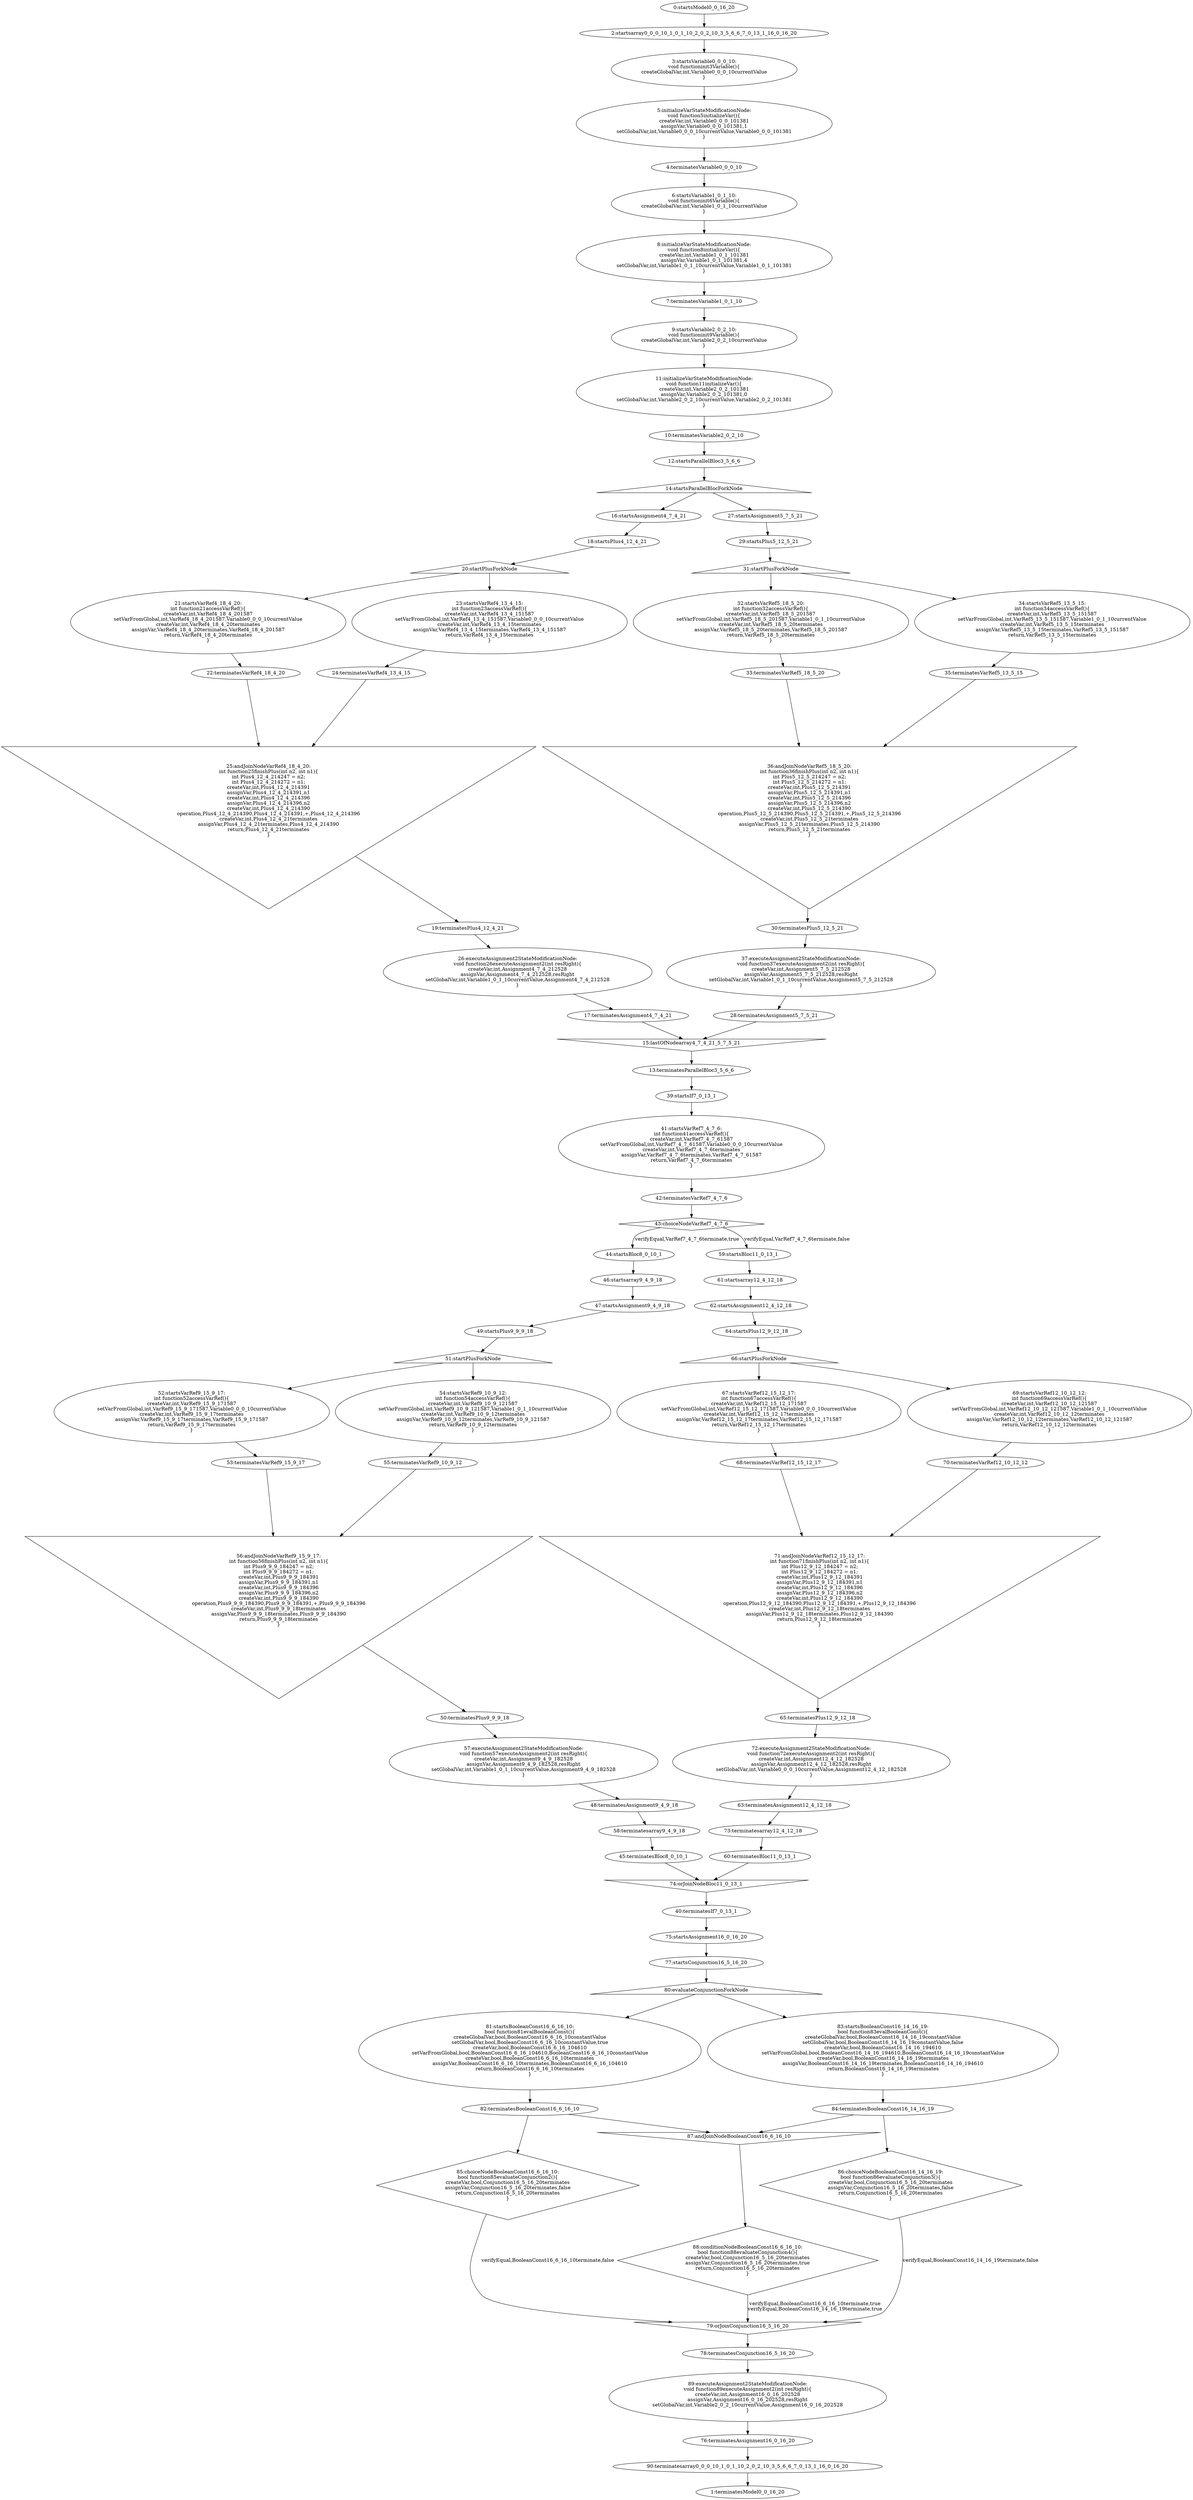 digraph G {
  "0" [label="0:startsModel0_0_16_20" shape="ellipse" ];
  "1" [label="1:terminatesModel0_0_16_20" shape="ellipse" ];
  "2" [label="2:startsarray0_0_0_10_1_0_1_10_2_0_2_10_3_5_6_6_7_0_13_1_16_0_16_20" shape="ellipse" ];
  "3" [label="3:startsVariable0_0_0_10:
void functioninit3Variable(){
createGlobalVar,int,Variable0_0_0_10currentValue
}" shape="ellipse" ];
  "4" [label="4:terminatesVariable0_0_0_10" shape="ellipse" ];
  "5" [label="5:initializeVarStateModificationNode:
void function5initializeVar(){
createVar,int,Variable0_0_0_101381
assignVar,Variable0_0_0_101381,1
setGlobalVar,int,Variable0_0_0_10currentValue,Variable0_0_0_101381
}" shape="ellipse" ];
  "6" [label="6:startsVariable1_0_1_10:
void functioninit6Variable(){
createGlobalVar,int,Variable1_0_1_10currentValue
}" shape="ellipse" ];
  "7" [label="7:terminatesVariable1_0_1_10" shape="ellipse" ];
  "8" [label="8:initializeVarStateModificationNode:
void function8initializeVar(){
createVar,int,Variable1_0_1_101381
assignVar,Variable1_0_1_101381,4
setGlobalVar,int,Variable1_0_1_10currentValue,Variable1_0_1_101381
}" shape="ellipse" ];
  "9" [label="9:startsVariable2_0_2_10:
void functioninit9Variable(){
createGlobalVar,int,Variable2_0_2_10currentValue
}" shape="ellipse" ];
  "10" [label="10:terminatesVariable2_0_2_10" shape="ellipse" ];
  "11" [label="11:initializeVarStateModificationNode:
void function11initializeVar(){
createVar,int,Variable2_0_2_101381
assignVar,Variable2_0_2_101381,0
setGlobalVar,int,Variable2_0_2_10currentValue,Variable2_0_2_101381
}" shape="ellipse" ];
  "12" [label="12:startsParallelBloc3_5_6_6" shape="ellipse" ];
  "13" [label="13:terminatesParallelBloc3_5_6_6" shape="ellipse" ];
  "14" [label="14:startsParallelBlocForkNode" shape="triangle" ];
  "16" [label="16:startsAssignment4_7_4_21" shape="ellipse" ];
  "17" [label="17:terminatesAssignment4_7_4_21" shape="ellipse" ];
  "18" [label="18:startsPlus4_12_4_21" shape="ellipse" ];
  "19" [label="19:terminatesPlus4_12_4_21" shape="ellipse" ];
  "20" [label="20:startPlusForkNode" shape="triangle" ];
  "21" [label="21:startsVarRef4_18_4_20:
int function21accessVarRef(){
createVar,int,VarRef4_18_4_201587
setVarFromGlobal,int,VarRef4_18_4_201587,Variable0_0_0_10currentValue
createVar,int,VarRef4_18_4_20terminates
assignVar,VarRef4_18_4_20terminates,VarRef4_18_4_201587
return,VarRef4_18_4_20terminates
}" shape="ellipse" ];
  "22" [label="22:terminatesVarRef4_18_4_20" shape="ellipse" ];
  "23" [label="23:startsVarRef4_13_4_15:
int function23accessVarRef(){
createVar,int,VarRef4_13_4_151587
setVarFromGlobal,int,VarRef4_13_4_151587,Variable0_0_0_10currentValue
createVar,int,VarRef4_13_4_15terminates
assignVar,VarRef4_13_4_15terminates,VarRef4_13_4_151587
return,VarRef4_13_4_15terminates
}" shape="ellipse" ];
  "24" [label="24:terminatesVarRef4_13_4_15" shape="ellipse" ];
  "25" [label="25:andJoinNodeVarRef4_18_4_20:
int function25finishPlus(int n2, int n1){
int Plus4_12_4_214247 = n2;
int Plus4_12_4_214272 = n1;
createVar,int,Plus4_12_4_214391
assignVar,Plus4_12_4_214391,n1
createVar,int,Plus4_12_4_214396
assignVar,Plus4_12_4_214396,n2
createVar,int,Plus4_12_4_214390
operation,Plus4_12_4_214390,Plus4_12_4_214391,+,Plus4_12_4_214396
createVar,int,Plus4_12_4_21terminates
assignVar,Plus4_12_4_21terminates,Plus4_12_4_214390
return,Plus4_12_4_21terminates
}" shape="invtriangle" ];
  "26" [label="26:executeAssignment2StateModificationNode:
void function26executeAssignment2(int resRight){
createVar,int,Assignment4_7_4_212528
assignVar,Assignment4_7_4_212528,resRight
setGlobalVar,int,Variable1_0_1_10currentValue,Assignment4_7_4_212528
}" shape="ellipse" ];
  "27" [label="27:startsAssignment5_7_5_21" shape="ellipse" ];
  "28" [label="28:terminatesAssignment5_7_5_21" shape="ellipse" ];
  "29" [label="29:startsPlus5_12_5_21" shape="ellipse" ];
  "30" [label="30:terminatesPlus5_12_5_21" shape="ellipse" ];
  "31" [label="31:startPlusForkNode" shape="triangle" ];
  "32" [label="32:startsVarRef5_18_5_20:
int function32accessVarRef(){
createVar,int,VarRef5_18_5_201587
setVarFromGlobal,int,VarRef5_18_5_201587,Variable1_0_1_10currentValue
createVar,int,VarRef5_18_5_20terminates
assignVar,VarRef5_18_5_20terminates,VarRef5_18_5_201587
return,VarRef5_18_5_20terminates
}" shape="ellipse" ];
  "33" [label="33:terminatesVarRef5_18_5_20" shape="ellipse" ];
  "34" [label="34:startsVarRef5_13_5_15:
int function34accessVarRef(){
createVar,int,VarRef5_13_5_151587
setVarFromGlobal,int,VarRef5_13_5_151587,Variable1_0_1_10currentValue
createVar,int,VarRef5_13_5_15terminates
assignVar,VarRef5_13_5_15terminates,VarRef5_13_5_151587
return,VarRef5_13_5_15terminates
}" shape="ellipse" ];
  "35" [label="35:terminatesVarRef5_13_5_15" shape="ellipse" ];
  "36" [label="36:andJoinNodeVarRef5_18_5_20:
int function36finishPlus(int n2, int n1){
int Plus5_12_5_214247 = n2;
int Plus5_12_5_214272 = n1;
createVar,int,Plus5_12_5_214391
assignVar,Plus5_12_5_214391,n1
createVar,int,Plus5_12_5_214396
assignVar,Plus5_12_5_214396,n2
createVar,int,Plus5_12_5_214390
operation,Plus5_12_5_214390,Plus5_12_5_214391,+,Plus5_12_5_214396
createVar,int,Plus5_12_5_21terminates
assignVar,Plus5_12_5_21terminates,Plus5_12_5_214390
return,Plus5_12_5_21terminates
}" shape="invtriangle" ];
  "37" [label="37:executeAssignment2StateModificationNode:
void function37executeAssignment2(int resRight){
createVar,int,Assignment5_7_5_212528
assignVar,Assignment5_7_5_212528,resRight
setGlobalVar,int,Variable1_0_1_10currentValue,Assignment5_7_5_212528
}" shape="ellipse" ];
  "15" [label="15:lastOfNodearray4_7_4_21_5_7_5_21" shape="invtriangle" ];
  "39" [label="39:startsIf7_0_13_1" shape="ellipse" ];
  "40" [label="40:terminatesIf7_0_13_1" shape="ellipse" ];
  "41" [label="41:startsVarRef7_4_7_6:
int function41accessVarRef(){
createVar,int,VarRef7_4_7_61587
setVarFromGlobal,int,VarRef7_4_7_61587,Variable0_0_0_10currentValue
createVar,int,VarRef7_4_7_6terminates
assignVar,VarRef7_4_7_6terminates,VarRef7_4_7_61587
return,VarRef7_4_7_6terminates
}" shape="ellipse" ];
  "42" [label="42:terminatesVarRef7_4_7_6" shape="ellipse" ];
  "43" [label="43:choiceNodeVarRef7_4_7_6" shape="diamond" ];
  "44" [label="44:startsBloc8_0_10_1" shape="ellipse" ];
  "45" [label="45:terminatesBloc8_0_10_1" shape="ellipse" ];
  "46" [label="46:startsarray9_4_9_18" shape="ellipse" ];
  "47" [label="47:startsAssignment9_4_9_18" shape="ellipse" ];
  "48" [label="48:terminatesAssignment9_4_9_18" shape="ellipse" ];
  "49" [label="49:startsPlus9_9_9_18" shape="ellipse" ];
  "50" [label="50:terminatesPlus9_9_9_18" shape="ellipse" ];
  "51" [label="51:startPlusForkNode" shape="triangle" ];
  "52" [label="52:startsVarRef9_15_9_17:
int function52accessVarRef(){
createVar,int,VarRef9_15_9_171587
setVarFromGlobal,int,VarRef9_15_9_171587,Variable0_0_0_10currentValue
createVar,int,VarRef9_15_9_17terminates
assignVar,VarRef9_15_9_17terminates,VarRef9_15_9_171587
return,VarRef9_15_9_17terminates
}" shape="ellipse" ];
  "53" [label="53:terminatesVarRef9_15_9_17" shape="ellipse" ];
  "54" [label="54:startsVarRef9_10_9_12:
int function54accessVarRef(){
createVar,int,VarRef9_10_9_121587
setVarFromGlobal,int,VarRef9_10_9_121587,Variable1_0_1_10currentValue
createVar,int,VarRef9_10_9_12terminates
assignVar,VarRef9_10_9_12terminates,VarRef9_10_9_121587
return,VarRef9_10_9_12terminates
}" shape="ellipse" ];
  "55" [label="55:terminatesVarRef9_10_9_12" shape="ellipse" ];
  "56" [label="56:andJoinNodeVarRef9_15_9_17:
int function56finishPlus(int n2, int n1){
int Plus9_9_9_184247 = n2;
int Plus9_9_9_184272 = n1;
createVar,int,Plus9_9_9_184391
assignVar,Plus9_9_9_184391,n1
createVar,int,Plus9_9_9_184396
assignVar,Plus9_9_9_184396,n2
createVar,int,Plus9_9_9_184390
operation,Plus9_9_9_184390,Plus9_9_9_184391,+,Plus9_9_9_184396
createVar,int,Plus9_9_9_18terminates
assignVar,Plus9_9_9_18terminates,Plus9_9_9_184390
return,Plus9_9_9_18terminates
}" shape="invtriangle" ];
  "57" [label="57:executeAssignment2StateModificationNode:
void function57executeAssignment2(int resRight){
createVar,int,Assignment9_4_9_182528
assignVar,Assignment9_4_9_182528,resRight
setGlobalVar,int,Variable1_0_1_10currentValue,Assignment9_4_9_182528
}" shape="ellipse" ];
  "58" [label="58:terminatesarray9_4_9_18" shape="ellipse" ];
  "59" [label="59:startsBloc11_0_13_1" shape="ellipse" ];
  "60" [label="60:terminatesBloc11_0_13_1" shape="ellipse" ];
  "61" [label="61:startsarray12_4_12_18" shape="ellipse" ];
  "62" [label="62:startsAssignment12_4_12_18" shape="ellipse" ];
  "63" [label="63:terminatesAssignment12_4_12_18" shape="ellipse" ];
  "64" [label="64:startsPlus12_9_12_18" shape="ellipse" ];
  "65" [label="65:terminatesPlus12_9_12_18" shape="ellipse" ];
  "66" [label="66:startPlusForkNode" shape="triangle" ];
  "67" [label="67:startsVarRef12_15_12_17:
int function67accessVarRef(){
createVar,int,VarRef12_15_12_171587
setVarFromGlobal,int,VarRef12_15_12_171587,Variable0_0_0_10currentValue
createVar,int,VarRef12_15_12_17terminates
assignVar,VarRef12_15_12_17terminates,VarRef12_15_12_171587
return,VarRef12_15_12_17terminates
}" shape="ellipse" ];
  "68" [label="68:terminatesVarRef12_15_12_17" shape="ellipse" ];
  "69" [label="69:startsVarRef12_10_12_12:
int function69accessVarRef(){
createVar,int,VarRef12_10_12_121587
setVarFromGlobal,int,VarRef12_10_12_121587,Variable1_0_1_10currentValue
createVar,int,VarRef12_10_12_12terminates
assignVar,VarRef12_10_12_12terminates,VarRef12_10_12_121587
return,VarRef12_10_12_12terminates
}" shape="ellipse" ];
  "70" [label="70:terminatesVarRef12_10_12_12" shape="ellipse" ];
  "71" [label="71:andJoinNodeVarRef12_15_12_17:
int function71finishPlus(int n2, int n1){
int Plus12_9_12_184247 = n2;
int Plus12_9_12_184272 = n1;
createVar,int,Plus12_9_12_184391
assignVar,Plus12_9_12_184391,n1
createVar,int,Plus12_9_12_184396
assignVar,Plus12_9_12_184396,n2
createVar,int,Plus12_9_12_184390
operation,Plus12_9_12_184390,Plus12_9_12_184391,+,Plus12_9_12_184396
createVar,int,Plus12_9_12_18terminates
assignVar,Plus12_9_12_18terminates,Plus12_9_12_184390
return,Plus12_9_12_18terminates
}" shape="invtriangle" ];
  "72" [label="72:executeAssignment2StateModificationNode:
void function72executeAssignment2(int resRight){
createVar,int,Assignment12_4_12_182528
assignVar,Assignment12_4_12_182528,resRight
setGlobalVar,int,Variable0_0_0_10currentValue,Assignment12_4_12_182528
}" shape="ellipse" ];
  "73" [label="73:terminatesarray12_4_12_18" shape="ellipse" ];
  "74" [label="74:orJoinNodeBloc11_0_13_1" shape="invtriangle" ];
  "75" [label="75:startsAssignment16_0_16_20" shape="ellipse" ];
  "76" [label="76:terminatesAssignment16_0_16_20" shape="ellipse" ];
  "77" [label="77:startsConjunction16_5_16_20" shape="ellipse" ];
  "78" [label="78:terminatesConjunction16_5_16_20" shape="ellipse" ];
  "79" [label="79:orJoinConjunction16_5_16_20" shape="invtriangle" ];
  "80" [label="80:evaluateConjunctionForkNode" shape="triangle" ];
  "81" [label="81:startsBooleanConst16_6_16_10:
bool function81evalBooleanConst(){
createGlobalVar,bool,BooleanConst16_6_16_10constantValue
setGlobalVar,bool,BooleanConst16_6_16_10constantValue,true
createVar,bool,BooleanConst16_6_16_104610
setVarFromGlobal,bool,BooleanConst16_6_16_104610,BooleanConst16_6_16_10constantValue
createVar,bool,BooleanConst16_6_16_10terminates
assignVar,BooleanConst16_6_16_10terminates,BooleanConst16_6_16_104610
return,BooleanConst16_6_16_10terminates
}" shape="ellipse" ];
  "82" [label="82:terminatesBooleanConst16_6_16_10" shape="ellipse" ];
  "83" [label="83:startsBooleanConst16_14_16_19:
bool function83evalBooleanConst(){
createGlobalVar,bool,BooleanConst16_14_16_19constantValue
setGlobalVar,bool,BooleanConst16_14_16_19constantValue,false
createVar,bool,BooleanConst16_14_16_194610
setVarFromGlobal,bool,BooleanConst16_14_16_194610,BooleanConst16_14_16_19constantValue
createVar,bool,BooleanConst16_14_16_19terminates
assignVar,BooleanConst16_14_16_19terminates,BooleanConst16_14_16_194610
return,BooleanConst16_14_16_19terminates
}" shape="ellipse" ];
  "84" [label="84:terminatesBooleanConst16_14_16_19" shape="ellipse" ];
  "85" [label="85:choiceNodeBooleanConst16_6_16_10:
bool function85evaluateConjunction2(){
createVar,bool,Conjunction16_5_16_20terminates
assignVar,Conjunction16_5_16_20terminates,false
return,Conjunction16_5_16_20terminates
}" shape="diamond" ];
  "86" [label="86:choiceNodeBooleanConst16_14_16_19:
bool function86evaluateConjunction3(){
createVar,bool,Conjunction16_5_16_20terminates
assignVar,Conjunction16_5_16_20terminates,false
return,Conjunction16_5_16_20terminates
}" shape="diamond" ];
  "87" [label="87:andJoinNodeBooleanConst16_6_16_10" shape="invtriangle" ];
  "88" [label="88:conditionNodeBooleanConst16_6_16_10:
bool function88evaluateConjunction4(){
createVar,bool,Conjunction16_5_16_20terminates
assignVar,Conjunction16_5_16_20terminates,true
return,Conjunction16_5_16_20terminates
}" shape="diamond" ];
  "89" [label="89:executeAssignment2StateModificationNode:
void function89executeAssignment2(int resRight){
createVar,int,Assignment16_0_16_202528
assignVar,Assignment16_0_16_202528,resRight
setGlobalVar,int,Variable2_0_2_10currentValue,Assignment16_0_16_202528
}" shape="ellipse" ];
  "90" [label="90:terminatesarray0_0_0_10_1_0_1_10_2_0_2_10_3_5_6_6_7_0_13_1_16_0_16_20" shape="ellipse" ];
  "0" -> "2" [label=""];
  "3" -> "5" [label=""];
  "5" -> "4" [label=""];
  "2" -> "3" [label=""];
  "6" -> "8" [label=""];
  "8" -> "7" [label=""];
  "4" -> "6" [label=""];
  "9" -> "11" [label=""];
  "11" -> "10" [label=""];
  "7" -> "9" [label=""];
  "12" -> "14" [label=""];
  "18" -> "20" [label=""];
  "21" -> "22" [label=""];
  "20" -> "21" [label=""];
  "23" -> "24" [label=""];
  "20" -> "23" [label=""];
  "22" -> "25" [label=""];
  "24" -> "25" [label=""];
  "25" -> "19" [label=""];
  "16" -> "18" [label=""];
  "19" -> "26" [label=""];
  "26" -> "17" [label=""];
  "14" -> "16" [label=""];
  "17" -> "15" [label=""];
  "29" -> "31" [label=""];
  "32" -> "33" [label=""];
  "31" -> "32" [label=""];
  "34" -> "35" [label=""];
  "31" -> "34" [label=""];
  "33" -> "36" [label=""];
  "35" -> "36" [label=""];
  "36" -> "30" [label=""];
  "27" -> "29" [label=""];
  "30" -> "37" [label=""];
  "37" -> "28" [label=""];
  "14" -> "27" [label=""];
  "28" -> "15" [label=""];
  "15" -> "13" [label=""];
  "10" -> "12" [label=""];
  "41" -> "42" [label=""];
  "39" -> "41" [label=""];
  "42" -> "43" [label=""];
  "44" -> "46" [label=""];
  "49" -> "51" [label=""];
  "52" -> "53" [label=""];
  "51" -> "52" [label=""];
  "54" -> "55" [label=""];
  "51" -> "54" [label=""];
  "53" -> "56" [label=""];
  "55" -> "56" [label=""];
  "56" -> "50" [label=""];
  "47" -> "49" [label=""];
  "50" -> "57" [label=""];
  "57" -> "48" [label=""];
  "46" -> "47" [label=""];
  "48" -> "58" [label=""];
  "58" -> "45" [label=""];
  "43" -> "44" [label="verifyEqual,VarRef7_4_7_6terminate,true"];
  "59" -> "61" [label=""];
  "64" -> "66" [label=""];
  "67" -> "68" [label=""];
  "66" -> "67" [label=""];
  "69" -> "70" [label=""];
  "66" -> "69" [label=""];
  "68" -> "71" [label=""];
  "70" -> "71" [label=""];
  "71" -> "65" [label=""];
  "62" -> "64" [label=""];
  "65" -> "72" [label=""];
  "72" -> "63" [label=""];
  "61" -> "62" [label=""];
  "63" -> "73" [label=""];
  "73" -> "60" [label=""];
  "43" -> "59" [label="verifyEqual,VarRef7_4_7_6terminate,false"];
  "60" -> "74" [label=""];
  "45" -> "74" [label=""];
  "74" -> "40" [label=""];
  "13" -> "39" [label=""];
  "79" -> "78" [label=""];
  "77" -> "80" [label=""];
  "81" -> "82" [label=""];
  "80" -> "81" [label=""];
  "83" -> "84" [label=""];
  "80" -> "83" [label=""];
  "82" -> "85" [label=""];
  "85" -> "79" [label="verifyEqual,BooleanConst16_6_16_10terminate,false"];
  "84" -> "86" [label=""];
  "86" -> "79" [label="verifyEqual,BooleanConst16_14_16_19terminate,false"];
  "82" -> "87" [label=""];
  "84" -> "87" [label=""];
  "87" -> "88" [label=""];
  "88" -> "79" [label="verifyEqual,BooleanConst16_6_16_10terminate,true
verifyEqual,BooleanConst16_14_16_19terminate,true"];
  "75" -> "77" [label=""];
  "78" -> "89" [label=""];
  "89" -> "76" [label=""];
  "40" -> "75" [label=""];
  "76" -> "90" [label=""];
  "90" -> "1" [label=""];
}